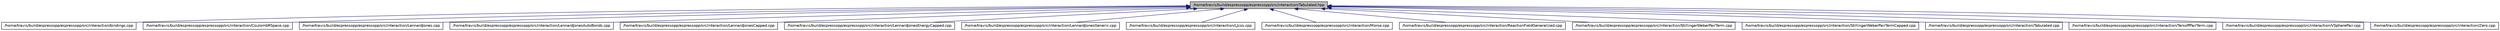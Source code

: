digraph G
{
  edge [fontname="Helvetica",fontsize="10",labelfontname="Helvetica",labelfontsize="10"];
  node [fontname="Helvetica",fontsize="10",shape=record];
  Node1 [label="/home/travis/build/espressopp/espressopp/src/interaction/Tabulated.hpp",height=0.2,width=0.4,color="black", fillcolor="grey75", style="filled" fontcolor="black"];
  Node1 -> Node2 [dir="back",color="midnightblue",fontsize="10",style="solid",fontname="Helvetica"];
  Node2 [label="/home/travis/build/espressopp/espressopp/src/interaction/bindings.cpp",height=0.2,width=0.4,color="black", fillcolor="white", style="filled",URL="$interaction_2bindings_8cpp.html"];
  Node1 -> Node3 [dir="back",color="midnightblue",fontsize="10",style="solid",fontname="Helvetica"];
  Node3 [label="/home/travis/build/espressopp/espressopp/src/interaction/CoulombRSpace.cpp",height=0.2,width=0.4,color="black", fillcolor="white", style="filled",URL="$CoulombRSpace_8cpp.html"];
  Node1 -> Node4 [dir="back",color="midnightblue",fontsize="10",style="solid",fontname="Helvetica"];
  Node4 [label="/home/travis/build/espressopp/espressopp/src/interaction/LennardJones.cpp",height=0.2,width=0.4,color="black", fillcolor="white", style="filled",URL="$LennardJones_8cpp.html"];
  Node1 -> Node5 [dir="back",color="midnightblue",fontsize="10",style="solid",fontname="Helvetica"];
  Node5 [label="/home/travis/build/espressopp/espressopp/src/interaction/LennardJonesAutoBonds.cpp",height=0.2,width=0.4,color="black", fillcolor="white", style="filled",URL="$LennardJonesAutoBonds_8cpp.html"];
  Node1 -> Node6 [dir="back",color="midnightblue",fontsize="10",style="solid",fontname="Helvetica"];
  Node6 [label="/home/travis/build/espressopp/espressopp/src/interaction/LennardJonesCapped.cpp",height=0.2,width=0.4,color="black", fillcolor="white", style="filled",URL="$LennardJonesCapped_8cpp.html"];
  Node1 -> Node7 [dir="back",color="midnightblue",fontsize="10",style="solid",fontname="Helvetica"];
  Node7 [label="/home/travis/build/espressopp/espressopp/src/interaction/LennardJonesEnergyCapped.cpp",height=0.2,width=0.4,color="black", fillcolor="white", style="filled",URL="$LennardJonesEnergyCapped_8cpp.html"];
  Node1 -> Node8 [dir="back",color="midnightblue",fontsize="10",style="solid",fontname="Helvetica"];
  Node8 [label="/home/travis/build/espressopp/espressopp/src/interaction/LennardJonesGeneric.cpp",height=0.2,width=0.4,color="black", fillcolor="white", style="filled",URL="$LennardJonesGeneric_8cpp.html"];
  Node1 -> Node9 [dir="back",color="midnightblue",fontsize="10",style="solid",fontname="Helvetica"];
  Node9 [label="/home/travis/build/espressopp/espressopp/src/interaction/LJcos.cpp",height=0.2,width=0.4,color="black", fillcolor="white", style="filled",URL="$LJcos_8cpp.html"];
  Node1 -> Node10 [dir="back",color="midnightblue",fontsize="10",style="solid",fontname="Helvetica"];
  Node10 [label="/home/travis/build/espressopp/espressopp/src/interaction/Morse.cpp",height=0.2,width=0.4,color="black", fillcolor="white", style="filled",URL="$Morse_8cpp.html"];
  Node1 -> Node11 [dir="back",color="midnightblue",fontsize="10",style="solid",fontname="Helvetica"];
  Node11 [label="/home/travis/build/espressopp/espressopp/src/interaction/ReactionFieldGeneralized.cpp",height=0.2,width=0.4,color="black", fillcolor="white", style="filled",URL="$ReactionFieldGeneralized_8cpp.html"];
  Node1 -> Node12 [dir="back",color="midnightblue",fontsize="10",style="solid",fontname="Helvetica"];
  Node12 [label="/home/travis/build/espressopp/espressopp/src/interaction/StillingerWeberPairTerm.cpp",height=0.2,width=0.4,color="black", fillcolor="white", style="filled",URL="$StillingerWeberPairTerm_8cpp.html"];
  Node1 -> Node13 [dir="back",color="midnightblue",fontsize="10",style="solid",fontname="Helvetica"];
  Node13 [label="/home/travis/build/espressopp/espressopp/src/interaction/StillingerWeberPairTermCapped.cpp",height=0.2,width=0.4,color="black", fillcolor="white", style="filled",URL="$StillingerWeberPairTermCapped_8cpp.html"];
  Node1 -> Node14 [dir="back",color="midnightblue",fontsize="10",style="solid",fontname="Helvetica"];
  Node14 [label="/home/travis/build/espressopp/espressopp/src/interaction/Tabulated.cpp",height=0.2,width=0.4,color="black", fillcolor="white", style="filled",URL="$Tabulated_8cpp.html"];
  Node1 -> Node15 [dir="back",color="midnightblue",fontsize="10",style="solid",fontname="Helvetica"];
  Node15 [label="/home/travis/build/espressopp/espressopp/src/interaction/TersoffPairTerm.cpp",height=0.2,width=0.4,color="black", fillcolor="white", style="filled",URL="$TersoffPairTerm_8cpp.html"];
  Node1 -> Node16 [dir="back",color="midnightblue",fontsize="10",style="solid",fontname="Helvetica"];
  Node16 [label="/home/travis/build/espressopp/espressopp/src/interaction/VSpherePair.cpp",height=0.2,width=0.4,color="black", fillcolor="white", style="filled",URL="$VSpherePair_8cpp.html"];
  Node1 -> Node17 [dir="back",color="midnightblue",fontsize="10",style="solid",fontname="Helvetica"];
  Node17 [label="/home/travis/build/espressopp/espressopp/src/interaction/Zero.cpp",height=0.2,width=0.4,color="black", fillcolor="white", style="filled",URL="$Zero_8cpp.html"];
}
